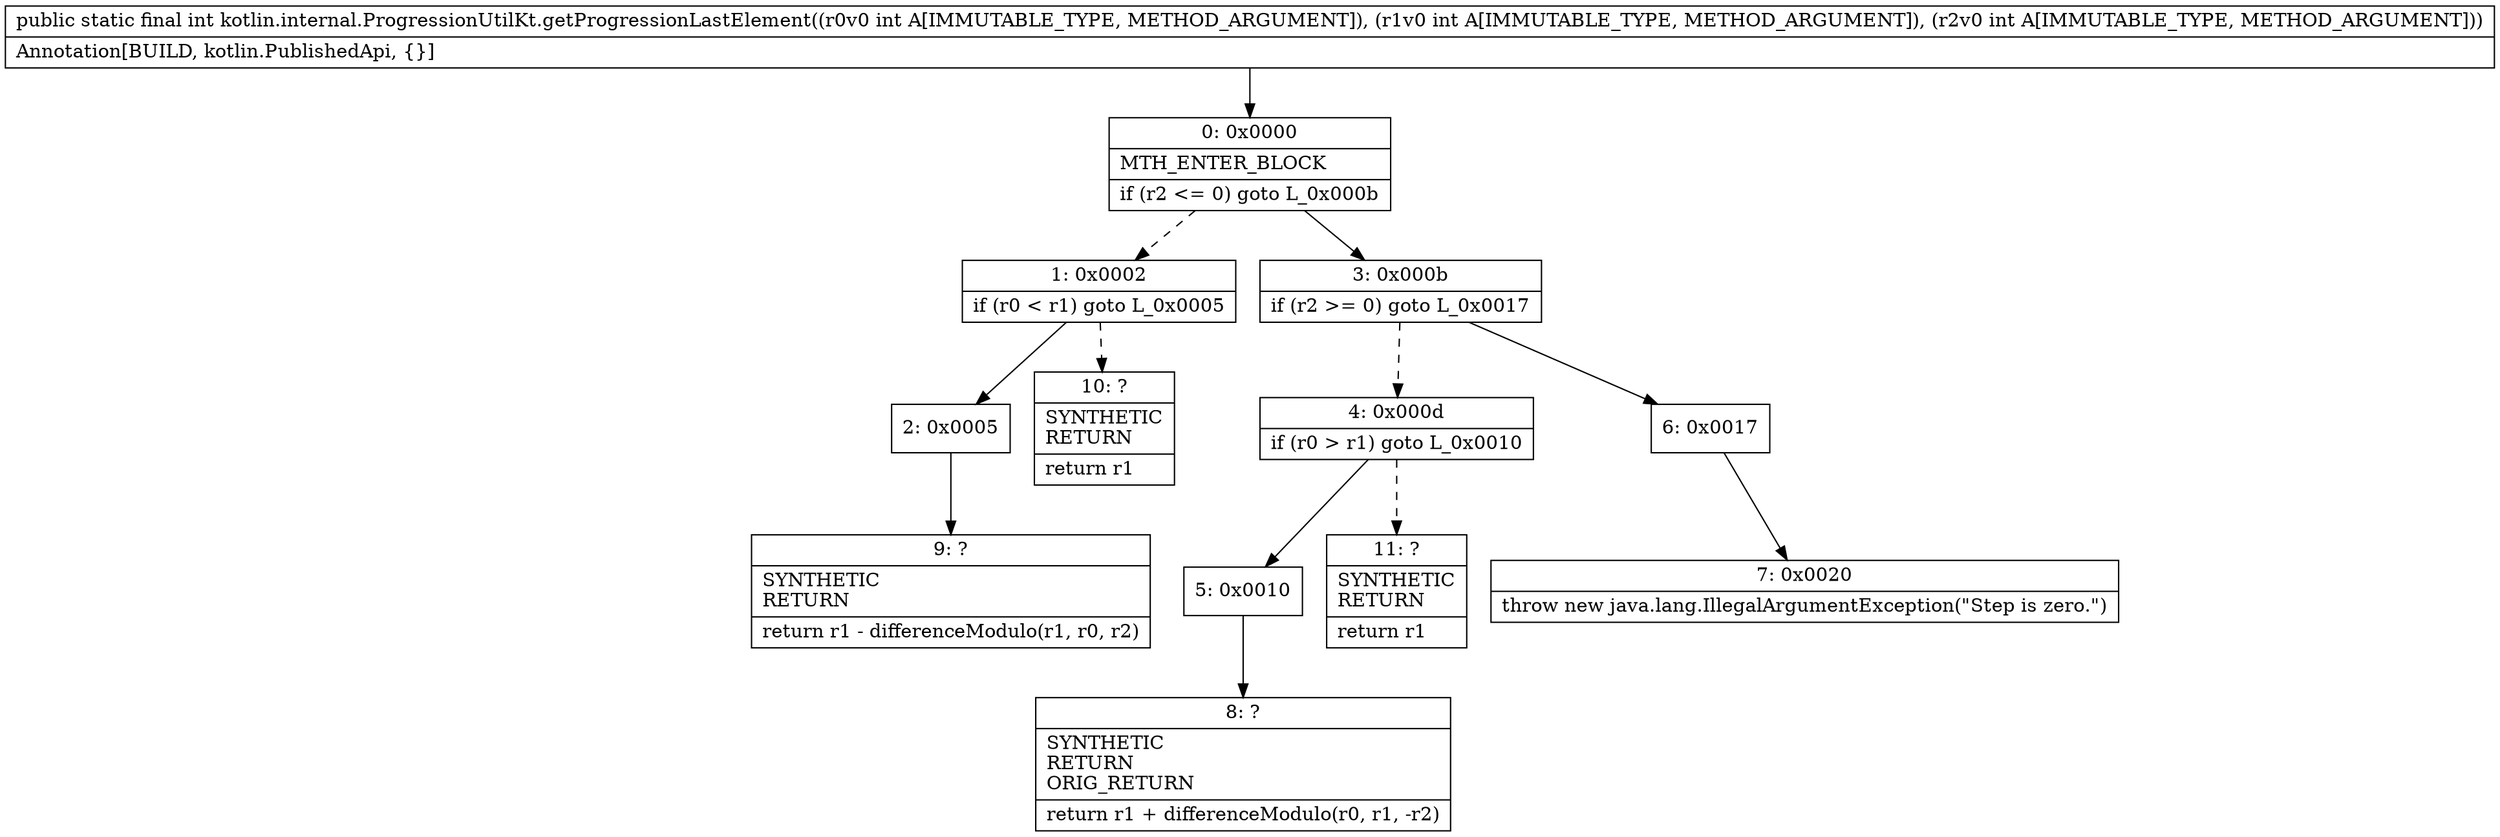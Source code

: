 digraph "CFG forkotlin.internal.ProgressionUtilKt.getProgressionLastElement(III)I" {
Node_0 [shape=record,label="{0\:\ 0x0000|MTH_ENTER_BLOCK\l|if (r2 \<= 0) goto L_0x000b\l}"];
Node_1 [shape=record,label="{1\:\ 0x0002|if (r0 \< r1) goto L_0x0005\l}"];
Node_2 [shape=record,label="{2\:\ 0x0005}"];
Node_3 [shape=record,label="{3\:\ 0x000b|if (r2 \>= 0) goto L_0x0017\l}"];
Node_4 [shape=record,label="{4\:\ 0x000d|if (r0 \> r1) goto L_0x0010\l}"];
Node_5 [shape=record,label="{5\:\ 0x0010}"];
Node_6 [shape=record,label="{6\:\ 0x0017}"];
Node_7 [shape=record,label="{7\:\ 0x0020|throw new java.lang.IllegalArgumentException(\"Step is zero.\")\l}"];
Node_8 [shape=record,label="{8\:\ ?|SYNTHETIC\lRETURN\lORIG_RETURN\l|return r1 + differenceModulo(r0, r1, \-r2)\l}"];
Node_9 [shape=record,label="{9\:\ ?|SYNTHETIC\lRETURN\l|return r1 \- differenceModulo(r1, r0, r2)\l}"];
Node_10 [shape=record,label="{10\:\ ?|SYNTHETIC\lRETURN\l|return r1\l}"];
Node_11 [shape=record,label="{11\:\ ?|SYNTHETIC\lRETURN\l|return r1\l}"];
MethodNode[shape=record,label="{public static final int kotlin.internal.ProgressionUtilKt.getProgressionLastElement((r0v0 int A[IMMUTABLE_TYPE, METHOD_ARGUMENT]), (r1v0 int A[IMMUTABLE_TYPE, METHOD_ARGUMENT]), (r2v0 int A[IMMUTABLE_TYPE, METHOD_ARGUMENT]))  | Annotation[BUILD, kotlin.PublishedApi, \{\}]\l}"];
MethodNode -> Node_0;
Node_0 -> Node_1[style=dashed];
Node_0 -> Node_3;
Node_1 -> Node_2;
Node_1 -> Node_10[style=dashed];
Node_2 -> Node_9;
Node_3 -> Node_4[style=dashed];
Node_3 -> Node_6;
Node_4 -> Node_5;
Node_4 -> Node_11[style=dashed];
Node_5 -> Node_8;
Node_6 -> Node_7;
}

